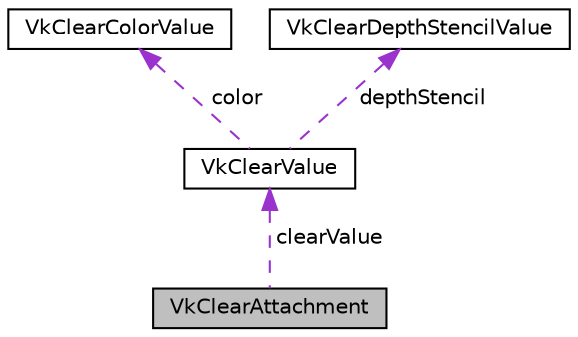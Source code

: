 digraph "VkClearAttachment"
{
 // LATEX_PDF_SIZE
  edge [fontname="Helvetica",fontsize="10",labelfontname="Helvetica",labelfontsize="10"];
  node [fontname="Helvetica",fontsize="10",shape=record];
  Node1 [label="VkClearAttachment",height=0.2,width=0.4,color="black", fillcolor="grey75", style="filled", fontcolor="black",tooltip=" "];
  Node2 -> Node1 [dir="back",color="darkorchid3",fontsize="10",style="dashed",label=" clearValue" ];
  Node2 [label="VkClearValue",height=0.2,width=0.4,color="black", fillcolor="white", style="filled",URL="$unionVkClearValue.html",tooltip=" "];
  Node3 -> Node2 [dir="back",color="darkorchid3",fontsize="10",style="dashed",label=" color" ];
  Node3 [label="VkClearColorValue",height=0.2,width=0.4,color="black", fillcolor="white", style="filled",URL="$unionVkClearColorValue.html",tooltip=" "];
  Node4 -> Node2 [dir="back",color="darkorchid3",fontsize="10",style="dashed",label=" depthStencil" ];
  Node4 [label="VkClearDepthStencilValue",height=0.2,width=0.4,color="black", fillcolor="white", style="filled",URL="$structVkClearDepthStencilValue.html",tooltip=" "];
}
